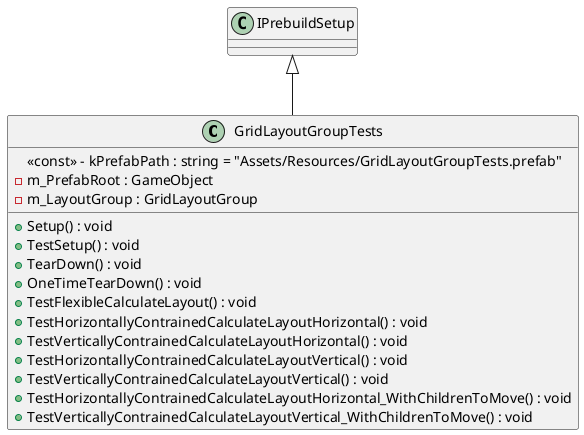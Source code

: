 @startuml
class GridLayoutGroupTests {
    <<const>> - kPrefabPath : string = "Assets/Resources/GridLayoutGroupTests.prefab"
    - m_PrefabRoot : GameObject
    - m_LayoutGroup : GridLayoutGroup
    + Setup() : void
    + TestSetup() : void
    + TearDown() : void
    + OneTimeTearDown() : void
    + TestFlexibleCalculateLayout() : void
    + TestHorizontallyContrainedCalculateLayoutHorizontal() : void
    + TestVerticallyContrainedCalculateLayoutHorizontal() : void
    + TestHorizontallyContrainedCalculateLayoutVertical() : void
    + TestVerticallyContrainedCalculateLayoutVertical() : void
    + TestHorizontallyContrainedCalculateLayoutHorizontal_WithChildrenToMove() : void
    + TestVerticallyContrainedCalculateLayoutVertical_WithChildrenToMove() : void
}
IPrebuildSetup <|-- GridLayoutGroupTests
@enduml

